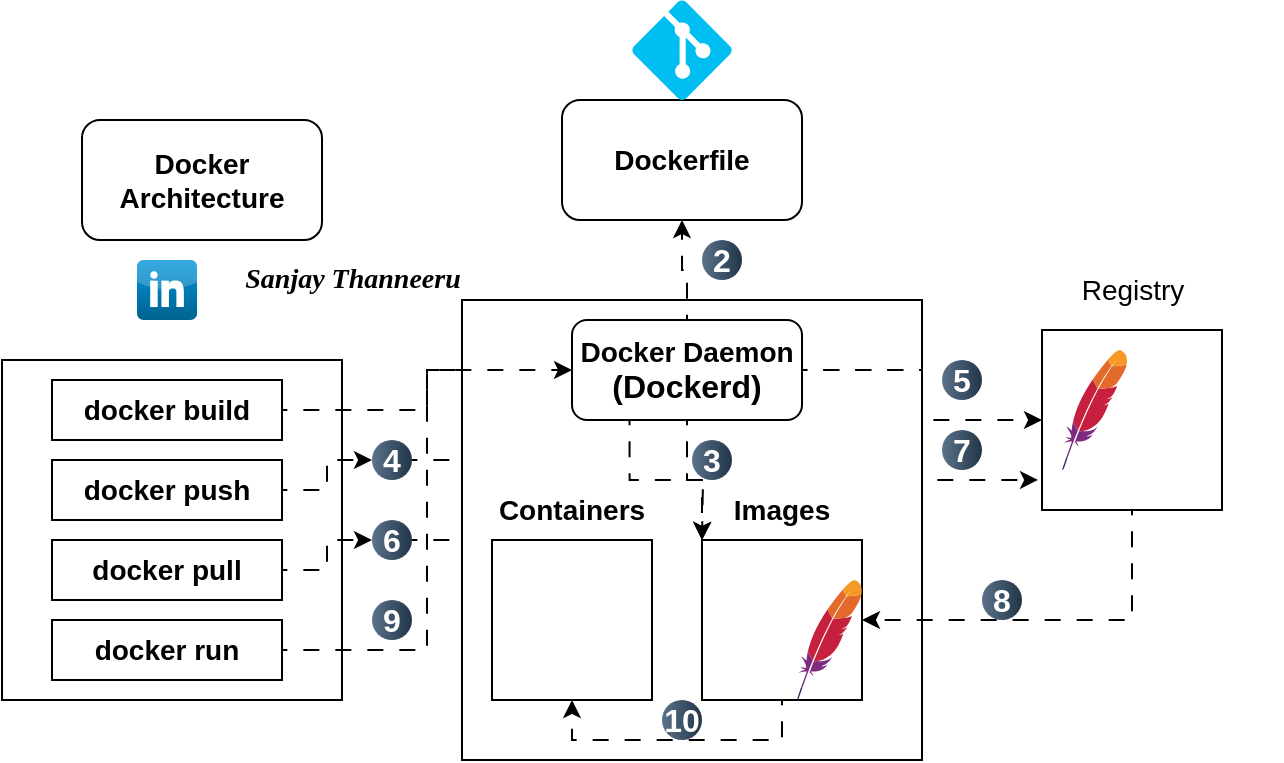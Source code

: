 <mxfile version="24.7.17">
  <diagram name="Page-1" id="1ekEdgk_DFMnW3b7v8rj">
    <mxGraphModel dx="1050" dy="558" grid="1" gridSize="10" guides="1" tooltips="1" connect="1" arrows="1" fold="1" page="1" pageScale="1" pageWidth="850" pageHeight="1100" math="0" shadow="0">
      <root>
        <mxCell id="0" />
        <mxCell id="1" parent="0" />
        <mxCell id="78ODWVTwOiqsvGkvTwOz-2" value="" style="whiteSpace=wrap;html=1;aspect=fixed;" vertex="1" parent="1">
          <mxGeometry x="140" y="190" width="170" height="170" as="geometry" />
        </mxCell>
        <mxCell id="78ODWVTwOiqsvGkvTwOz-3" value="&lt;font style=&quot;font-size: 14px;&quot;&gt;&lt;b&gt;docker build&lt;/b&gt;&lt;/font&gt;" style="rounded=0;whiteSpace=wrap;html=1;" vertex="1" parent="1">
          <mxGeometry x="165" y="200" width="115" height="30" as="geometry" />
        </mxCell>
        <mxCell id="78ODWVTwOiqsvGkvTwOz-35" style="edgeStyle=orthogonalEdgeStyle;rounded=0;orthogonalLoop=1;jettySize=auto;html=1;exitX=1;exitY=0.5;exitDx=0;exitDy=0;entryX=0;entryY=0.5;entryDx=0;entryDy=0;flowAnimation=1;" edge="1" parent="1" source="78ODWVTwOiqsvGkvTwOz-53" target="78ODWVTwOiqsvGkvTwOz-8">
          <mxGeometry relative="1" as="geometry" />
        </mxCell>
        <mxCell id="78ODWVTwOiqsvGkvTwOz-4" value="&lt;font style=&quot;font-size: 14px;&quot;&gt;&lt;b&gt;docker push&lt;/b&gt;&lt;/font&gt;" style="rounded=0;whiteSpace=wrap;html=1;" vertex="1" parent="1">
          <mxGeometry x="165" y="240" width="115" height="30" as="geometry" />
        </mxCell>
        <mxCell id="78ODWVTwOiqsvGkvTwOz-36" style="edgeStyle=orthogonalEdgeStyle;rounded=0;orthogonalLoop=1;jettySize=auto;html=1;exitX=1;exitY=0.5;exitDx=0;exitDy=0;entryX=0;entryY=0.5;entryDx=0;entryDy=0;flowAnimation=1;" edge="1" parent="1" source="78ODWVTwOiqsvGkvTwOz-51" target="78ODWVTwOiqsvGkvTwOz-8">
          <mxGeometry relative="1" as="geometry" />
        </mxCell>
        <mxCell id="78ODWVTwOiqsvGkvTwOz-5" value="&lt;font style=&quot;font-size: 14px;&quot;&gt;&lt;b&gt;docker pull&lt;/b&gt;&lt;/font&gt;" style="rounded=0;whiteSpace=wrap;html=1;" vertex="1" parent="1">
          <mxGeometry x="165" y="280" width="115" height="30" as="geometry" />
        </mxCell>
        <mxCell id="78ODWVTwOiqsvGkvTwOz-37" style="edgeStyle=orthogonalEdgeStyle;rounded=0;orthogonalLoop=1;jettySize=auto;html=1;exitX=1;exitY=0.5;exitDx=0;exitDy=0;entryX=0;entryY=0.5;entryDx=0;entryDy=0;flowAnimation=1;" edge="1" parent="1" source="78ODWVTwOiqsvGkvTwOz-6" target="78ODWVTwOiqsvGkvTwOz-8">
          <mxGeometry relative="1" as="geometry" />
        </mxCell>
        <mxCell id="78ODWVTwOiqsvGkvTwOz-6" value="&lt;font style=&quot;font-size: 14px;&quot;&gt;&lt;b&gt;docker run&lt;/b&gt;&lt;/font&gt;" style="rounded=0;whiteSpace=wrap;html=1;" vertex="1" parent="1">
          <mxGeometry x="165" y="320" width="115" height="30" as="geometry" />
        </mxCell>
        <mxCell id="78ODWVTwOiqsvGkvTwOz-7" value="" style="whiteSpace=wrap;html=1;aspect=fixed;" vertex="1" parent="1">
          <mxGeometry x="370" y="160" width="230" height="230" as="geometry" />
        </mxCell>
        <mxCell id="78ODWVTwOiqsvGkvTwOz-33" style="edgeStyle=orthogonalEdgeStyle;rounded=0;orthogonalLoop=1;jettySize=auto;html=1;exitX=0.5;exitY=0;exitDx=0;exitDy=0;entryX=0.5;entryY=1;entryDx=0;entryDy=0;flowAnimation=1;" edge="1" parent="1" source="78ODWVTwOiqsvGkvTwOz-8" target="78ODWVTwOiqsvGkvTwOz-14">
          <mxGeometry relative="1" as="geometry" />
        </mxCell>
        <mxCell id="78ODWVTwOiqsvGkvTwOz-39" style="edgeStyle=orthogonalEdgeStyle;rounded=0;orthogonalLoop=1;jettySize=auto;html=1;exitX=1;exitY=0.5;exitDx=0;exitDy=0;entryX=0;entryY=0.5;entryDx=0;entryDy=0;flowAnimation=1;" edge="1" parent="1" source="78ODWVTwOiqsvGkvTwOz-8" target="78ODWVTwOiqsvGkvTwOz-13">
          <mxGeometry relative="1" as="geometry" />
        </mxCell>
        <mxCell id="78ODWVTwOiqsvGkvTwOz-41" style="edgeStyle=orthogonalEdgeStyle;rounded=0;orthogonalLoop=1;jettySize=auto;html=1;exitX=0.25;exitY=1;exitDx=0;exitDy=0;entryX=0;entryY=0;entryDx=0;entryDy=0;flowAnimation=1;" edge="1" parent="1" source="78ODWVTwOiqsvGkvTwOz-8" target="78ODWVTwOiqsvGkvTwOz-12">
          <mxGeometry relative="1" as="geometry" />
        </mxCell>
        <mxCell id="78ODWVTwOiqsvGkvTwOz-42" style="edgeStyle=orthogonalEdgeStyle;rounded=0;orthogonalLoop=1;jettySize=auto;html=1;exitX=0.5;exitY=1;exitDx=0;exitDy=0;flowAnimation=1;" edge="1" parent="1" source="78ODWVTwOiqsvGkvTwOz-8">
          <mxGeometry relative="1" as="geometry">
            <mxPoint x="490" y="280" as="targetPoint" />
          </mxGeometry>
        </mxCell>
        <mxCell id="78ODWVTwOiqsvGkvTwOz-8" value="&lt;div&gt;&lt;b&gt;&lt;font style=&quot;font-size: 14px;&quot;&gt;Docker Daemon&lt;/font&gt;&lt;/b&gt;&lt;/div&gt;&lt;div&gt;&lt;b&gt;&lt;font size=&quot;3&quot;&gt;(Dockerd)&lt;/font&gt;&lt;/b&gt;&lt;br&gt;&lt;/div&gt;" style="rounded=1;whiteSpace=wrap;html=1;" vertex="1" parent="1">
          <mxGeometry x="425" y="170" width="115" height="50" as="geometry" />
        </mxCell>
        <mxCell id="78ODWVTwOiqsvGkvTwOz-11" value="" style="whiteSpace=wrap;html=1;aspect=fixed;" vertex="1" parent="1">
          <mxGeometry x="385" y="280" width="80" height="80" as="geometry" />
        </mxCell>
        <mxCell id="78ODWVTwOiqsvGkvTwOz-43" style="edgeStyle=orthogonalEdgeStyle;rounded=0;orthogonalLoop=1;jettySize=auto;html=1;exitX=0.5;exitY=1;exitDx=0;exitDy=0;entryX=0.5;entryY=1;entryDx=0;entryDy=0;flowAnimation=1;" edge="1" parent="1" source="78ODWVTwOiqsvGkvTwOz-12" target="78ODWVTwOiqsvGkvTwOz-11">
          <mxGeometry relative="1" as="geometry" />
        </mxCell>
        <mxCell id="78ODWVTwOiqsvGkvTwOz-12" value="" style="whiteSpace=wrap;html=1;aspect=fixed;" vertex="1" parent="1">
          <mxGeometry x="490" y="280" width="80" height="80" as="geometry" />
        </mxCell>
        <mxCell id="78ODWVTwOiqsvGkvTwOz-40" style="edgeStyle=orthogonalEdgeStyle;rounded=0;orthogonalLoop=1;jettySize=auto;html=1;exitX=0.5;exitY=1;exitDx=0;exitDy=0;entryX=1;entryY=0.5;entryDx=0;entryDy=0;flowAnimation=1;" edge="1" parent="1" source="78ODWVTwOiqsvGkvTwOz-13" target="78ODWVTwOiqsvGkvTwOz-12">
          <mxGeometry relative="1" as="geometry" />
        </mxCell>
        <mxCell id="78ODWVTwOiqsvGkvTwOz-13" value="" style="whiteSpace=wrap;html=1;aspect=fixed;" vertex="1" parent="1">
          <mxGeometry x="660" y="175" width="90" height="90" as="geometry" />
        </mxCell>
        <mxCell id="78ODWVTwOiqsvGkvTwOz-14" value="&lt;font style=&quot;font-size: 14px;&quot;&gt;&lt;b&gt;Dockerfile&lt;/b&gt;&lt;/font&gt;" style="rounded=1;whiteSpace=wrap;html=1;" vertex="1" parent="1">
          <mxGeometry x="420" y="60" width="120" height="60" as="geometry" />
        </mxCell>
        <mxCell id="78ODWVTwOiqsvGkvTwOz-15" value="" style="verticalLabelPosition=bottom;html=1;verticalAlign=top;align=center;strokeColor=none;fillColor=#00BEF2;shape=mxgraph.azure.git_repository;" vertex="1" parent="1">
          <mxGeometry x="455" y="10" width="50" height="50" as="geometry" />
        </mxCell>
        <mxCell id="78ODWVTwOiqsvGkvTwOz-16" value="&lt;font style=&quot;font-size: 14px;&quot;&gt;&lt;b&gt;Containers&lt;/b&gt;&lt;/font&gt;" style="text;strokeColor=none;align=center;fillColor=none;html=1;verticalAlign=middle;whiteSpace=wrap;rounded=0;" vertex="1" parent="1">
          <mxGeometry x="395" y="250" width="60" height="30" as="geometry" />
        </mxCell>
        <mxCell id="78ODWVTwOiqsvGkvTwOz-17" value="&lt;font style=&quot;font-size: 14px;&quot;&gt;&lt;b&gt;Images&lt;/b&gt;&lt;/font&gt;" style="text;strokeColor=none;align=center;fillColor=none;html=1;verticalAlign=middle;whiteSpace=wrap;rounded=0;" vertex="1" parent="1">
          <mxGeometry x="500" y="250" width="60" height="30" as="geometry" />
        </mxCell>
        <mxCell id="78ODWVTwOiqsvGkvTwOz-19" value="&lt;font style=&quot;font-size: 14px;&quot;&gt;Registry&lt;/font&gt;" style="text;html=1;align=center;verticalAlign=middle;resizable=0;points=[];autosize=1;strokeColor=none;fillColor=none;" vertex="1" parent="1">
          <mxGeometry x="670" y="140" width="70" height="30" as="geometry" />
        </mxCell>
        <mxCell id="78ODWVTwOiqsvGkvTwOz-20" value="" style="shape=image;html=1;verticalAlign=top;verticalLabelPosition=bottom;labelBackgroundColor=#ffffff;imageAspect=0;aspect=fixed;image=https://cdn1.iconfinder.com/data/icons/ionicons-fill-vol-2/512/logo-docker-128.png" vertex="1" parent="1">
          <mxGeometry x="385" y="280" width="40" height="40" as="geometry" />
        </mxCell>
        <mxCell id="78ODWVTwOiqsvGkvTwOz-21" value="" style="shape=image;html=1;verticalAlign=top;verticalLabelPosition=bottom;labelBackgroundColor=#ffffff;imageAspect=0;aspect=fixed;image=https://cdn1.iconfinder.com/data/icons/ionicons-fill-vol-2/512/logo-docker-128.png" vertex="1" parent="1">
          <mxGeometry x="425" y="280" width="40" height="40" as="geometry" />
        </mxCell>
        <mxCell id="78ODWVTwOiqsvGkvTwOz-22" value="" style="shape=image;html=1;verticalAlign=top;verticalLabelPosition=bottom;labelBackgroundColor=#ffffff;imageAspect=0;aspect=fixed;image=https://cdn1.iconfinder.com/data/icons/ionicons-fill-vol-2/512/logo-docker-128.png" vertex="1" parent="1">
          <mxGeometry x="400" y="320" width="40" height="40" as="geometry" />
        </mxCell>
        <mxCell id="78ODWVTwOiqsvGkvTwOz-23" value="" style="shape=image;html=1;verticalAlign=top;verticalLabelPosition=bottom;labelBackgroundColor=#ffffff;imageAspect=0;aspect=fixed;image=https://cdn1.iconfinder.com/data/icons/operating-system-flat-1/30/ubuntu-128.png" vertex="1" parent="1">
          <mxGeometry x="497.4" y="290" width="40" height="40" as="geometry" />
        </mxCell>
        <mxCell id="78ODWVTwOiqsvGkvTwOz-25" value="" style="dashed=0;outlineConnect=0;html=1;align=center;labelPosition=center;verticalLabelPosition=bottom;verticalAlign=top;shape=mxgraph.weblogos.apache" vertex="1" parent="1">
          <mxGeometry x="670" y="185" width="32.6" height="60" as="geometry" />
        </mxCell>
        <mxCell id="78ODWVTwOiqsvGkvTwOz-26" value="" style="dashed=0;outlineConnect=0;html=1;align=center;labelPosition=center;verticalLabelPosition=bottom;verticalAlign=top;shape=mxgraph.weblogos.apache" vertex="1" parent="1">
          <mxGeometry x="537.4" y="300" width="32.6" height="60" as="geometry" />
        </mxCell>
        <mxCell id="78ODWVTwOiqsvGkvTwOz-27" value="" style="shape=image;html=1;verticalAlign=top;verticalLabelPosition=bottom;labelBackgroundColor=#ffffff;imageAspect=0;aspect=fixed;image=https://cdn1.iconfinder.com/data/icons/operating-system-flat-1/30/ubuntu-128.png" vertex="1" parent="1">
          <mxGeometry x="700" y="210" width="40" height="40" as="geometry" />
        </mxCell>
        <mxCell id="78ODWVTwOiqsvGkvTwOz-30" style="edgeStyle=orthogonalEdgeStyle;rounded=0;orthogonalLoop=1;jettySize=auto;html=1;exitX=1;exitY=0.5;exitDx=0;exitDy=0;entryX=0;entryY=0.5;entryDx=0;entryDy=0;flowAnimation=1;" edge="1" parent="1" source="78ODWVTwOiqsvGkvTwOz-3" target="78ODWVTwOiqsvGkvTwOz-8">
          <mxGeometry relative="1" as="geometry" />
        </mxCell>
        <mxCell id="78ODWVTwOiqsvGkvTwOz-32" value="" style="shape=image;html=1;verticalAlign=top;verticalLabelPosition=bottom;labelBackgroundColor=#ffffff;imageAspect=0;aspect=fixed;image=https://cdn0.iconfinder.com/data/icons/phosphor-fill-vol-3/256/number-circle-one-fill-128.png" vertex="1" parent="1">
          <mxGeometry x="320" y="185" width="30" height="30" as="geometry" />
        </mxCell>
        <mxCell id="78ODWVTwOiqsvGkvTwOz-34" value="2" style="ellipse;whiteSpace=wrap;html=1;aspect=fixed;rotation=0;gradientColor=#223548;strokeColor=none;gradientDirection=east;fillColor=#5b738b;rounded=0;pointerEvents=0;fontFamily=Helvetica;fontSize=16;fontColor=#FFFFFF;spacingTop=4;spacingBottom=4;spacingLeft=4;spacingRight=4;points=[];fontStyle=1" vertex="1" parent="1">
          <mxGeometry x="490" y="130" width="20" height="20" as="geometry" />
        </mxCell>
        <mxCell id="78ODWVTwOiqsvGkvTwOz-44" value="" style="shape=image;html=1;verticalAlign=top;verticalLabelPosition=bottom;labelBackgroundColor=#ffffff;imageAspect=0;aspect=fixed;image=https://cdn1.iconfinder.com/data/icons/ionicons-fill-vol-2/512/logo-docker-128.png" vertex="1" parent="1">
          <mxGeometry x="740" y="130" width="40" height="40" as="geometry" />
        </mxCell>
        <mxCell id="78ODWVTwOiqsvGkvTwOz-46" value="3" style="ellipse;whiteSpace=wrap;html=1;aspect=fixed;rotation=0;gradientColor=#223548;strokeColor=none;gradientDirection=east;fillColor=#5b738b;rounded=0;pointerEvents=0;fontFamily=Helvetica;fontSize=16;fontColor=#FFFFFF;spacingTop=4;spacingBottom=4;spacingLeft=4;spacingRight=4;points=[];fontStyle=1" vertex="1" parent="1">
          <mxGeometry x="485" y="230" width="20" height="20" as="geometry" />
        </mxCell>
        <mxCell id="78ODWVTwOiqsvGkvTwOz-48" value="5" style="ellipse;whiteSpace=wrap;html=1;aspect=fixed;rotation=0;gradientColor=#223548;strokeColor=none;gradientDirection=east;fillColor=#5b738b;rounded=0;pointerEvents=0;fontFamily=Helvetica;fontSize=16;fontColor=#FFFFFF;spacingTop=4;spacingBottom=4;spacingLeft=4;spacingRight=4;points=[];fontStyle=1" vertex="1" parent="1">
          <mxGeometry x="610" y="190" width="20" height="20" as="geometry" />
        </mxCell>
        <mxCell id="78ODWVTwOiqsvGkvTwOz-50" style="edgeStyle=orthogonalEdgeStyle;rounded=0;orthogonalLoop=1;jettySize=auto;html=1;exitX=1;exitY=0.5;exitDx=0;exitDy=0;entryX=-0.022;entryY=0.833;entryDx=0;entryDy=0;entryPerimeter=0;flowAnimation=1;" edge="1" parent="1" source="78ODWVTwOiqsvGkvTwOz-8" target="78ODWVTwOiqsvGkvTwOz-13">
          <mxGeometry relative="1" as="geometry" />
        </mxCell>
        <mxCell id="78ODWVTwOiqsvGkvTwOz-52" value="7" style="ellipse;whiteSpace=wrap;html=1;aspect=fixed;rotation=0;gradientColor=#223548;strokeColor=none;gradientDirection=east;fillColor=#5b738b;rounded=0;pointerEvents=0;fontFamily=Helvetica;fontSize=16;fontColor=#FFFFFF;spacingTop=4;spacingBottom=4;spacingLeft=4;spacingRight=4;points=[];fontStyle=1" vertex="1" parent="1">
          <mxGeometry x="610" y="225" width="20" height="20" as="geometry" />
        </mxCell>
        <mxCell id="78ODWVTwOiqsvGkvTwOz-54" value="8" style="ellipse;whiteSpace=wrap;html=1;aspect=fixed;rotation=0;gradientColor=#223548;strokeColor=none;gradientDirection=east;fillColor=#5b738b;rounded=0;pointerEvents=0;fontFamily=Helvetica;fontSize=16;fontColor=#FFFFFF;spacingTop=4;spacingBottom=4;spacingLeft=4;spacingRight=4;points=[];fontStyle=1" vertex="1" parent="1">
          <mxGeometry x="630" y="300" width="20" height="20" as="geometry" />
        </mxCell>
        <mxCell id="78ODWVTwOiqsvGkvTwOz-55" value="9" style="ellipse;whiteSpace=wrap;html=1;aspect=fixed;rotation=0;gradientColor=#223548;strokeColor=none;gradientDirection=east;fillColor=#5b738b;rounded=0;pointerEvents=0;fontFamily=Helvetica;fontSize=16;fontColor=#FFFFFF;spacingTop=4;spacingBottom=4;spacingLeft=4;spacingRight=4;points=[];fontStyle=1" vertex="1" parent="1">
          <mxGeometry x="325" y="310" width="20" height="20" as="geometry" />
        </mxCell>
        <mxCell id="78ODWVTwOiqsvGkvTwOz-56" value="" style="edgeStyle=orthogonalEdgeStyle;rounded=0;orthogonalLoop=1;jettySize=auto;html=1;exitX=1;exitY=0.5;exitDx=0;exitDy=0;entryX=0;entryY=0.5;entryDx=0;entryDy=0;flowAnimation=1;" edge="1" parent="1" source="78ODWVTwOiqsvGkvTwOz-5" target="78ODWVTwOiqsvGkvTwOz-51">
          <mxGeometry relative="1" as="geometry">
            <mxPoint x="280" y="295" as="sourcePoint" />
            <mxPoint x="425" y="195" as="targetPoint" />
          </mxGeometry>
        </mxCell>
        <mxCell id="78ODWVTwOiqsvGkvTwOz-51" value="6" style="ellipse;whiteSpace=wrap;html=1;aspect=fixed;rotation=0;gradientColor=#223548;strokeColor=none;gradientDirection=east;fillColor=#5b738b;rounded=0;pointerEvents=0;fontFamily=Helvetica;fontSize=16;fontColor=#FFFFFF;spacingTop=4;spacingBottom=4;spacingLeft=4;spacingRight=4;points=[];fontStyle=1" vertex="1" parent="1">
          <mxGeometry x="325" y="270" width="20" height="20" as="geometry" />
        </mxCell>
        <mxCell id="78ODWVTwOiqsvGkvTwOz-57" value="" style="edgeStyle=orthogonalEdgeStyle;rounded=0;orthogonalLoop=1;jettySize=auto;html=1;exitX=1;exitY=0.5;exitDx=0;exitDy=0;entryX=0;entryY=0.5;entryDx=0;entryDy=0;flowAnimation=1;" edge="1" parent="1" source="78ODWVTwOiqsvGkvTwOz-4" target="78ODWVTwOiqsvGkvTwOz-53">
          <mxGeometry relative="1" as="geometry">
            <mxPoint x="280" y="255" as="sourcePoint" />
            <mxPoint x="425" y="195" as="targetPoint" />
          </mxGeometry>
        </mxCell>
        <mxCell id="78ODWVTwOiqsvGkvTwOz-53" value="4" style="ellipse;whiteSpace=wrap;html=1;aspect=fixed;rotation=0;gradientColor=#223548;strokeColor=none;gradientDirection=east;fillColor=#5b738b;rounded=0;pointerEvents=0;fontFamily=Helvetica;fontSize=16;fontColor=#FFFFFF;spacingTop=4;spacingBottom=4;spacingLeft=4;spacingRight=4;points=[];fontStyle=1" vertex="1" parent="1">
          <mxGeometry x="325" y="230" width="20" height="20" as="geometry" />
        </mxCell>
        <mxCell id="78ODWVTwOiqsvGkvTwOz-58" value="10" style="ellipse;whiteSpace=wrap;html=1;aspect=fixed;rotation=0;gradientColor=#223548;strokeColor=none;gradientDirection=east;fillColor=#5b738b;rounded=0;pointerEvents=0;fontFamily=Helvetica;fontSize=16;fontColor=#FFFFFF;spacingTop=4;spacingBottom=4;spacingLeft=4;spacingRight=4;points=[];fontStyle=1" vertex="1" parent="1">
          <mxGeometry x="470" y="360" width="20" height="20" as="geometry" />
        </mxCell>
        <mxCell id="78ODWVTwOiqsvGkvTwOz-59" value="&lt;font style=&quot;font-size: 14px;&quot;&gt;&lt;b&gt;Docker Architecture&lt;/b&gt;&lt;/font&gt;" style="rounded=1;whiteSpace=wrap;html=1;" vertex="1" parent="1">
          <mxGeometry x="180" y="70" width="120" height="60" as="geometry" />
        </mxCell>
        <mxCell id="78ODWVTwOiqsvGkvTwOz-60" value="" style="dashed=0;outlineConnect=0;html=1;align=center;labelPosition=center;verticalLabelPosition=bottom;verticalAlign=top;shape=mxgraph.webicons.linkedin;fillColor=#0095DB;gradientColor=#006391" vertex="1" parent="1">
          <mxGeometry x="207.5" y="140" width="30" height="30" as="geometry" />
        </mxCell>
        <mxCell id="78ODWVTwOiqsvGkvTwOz-61" value="&lt;font style=&quot;font-size: 14px;&quot; face=&quot;Georgia&quot;&gt;&lt;b&gt;&lt;i&gt;Sanjay Thanneeru&lt;/i&gt;&lt;/b&gt;&lt;/font&gt;" style="text;html=1;align=center;verticalAlign=middle;resizable=0;points=[];autosize=1;strokeColor=none;fillColor=none;glass=1;rounded=1;shadow=1;" vertex="1" parent="1">
          <mxGeometry x="235" y="135" width="160" height="30" as="geometry" />
        </mxCell>
      </root>
    </mxGraphModel>
  </diagram>
</mxfile>
